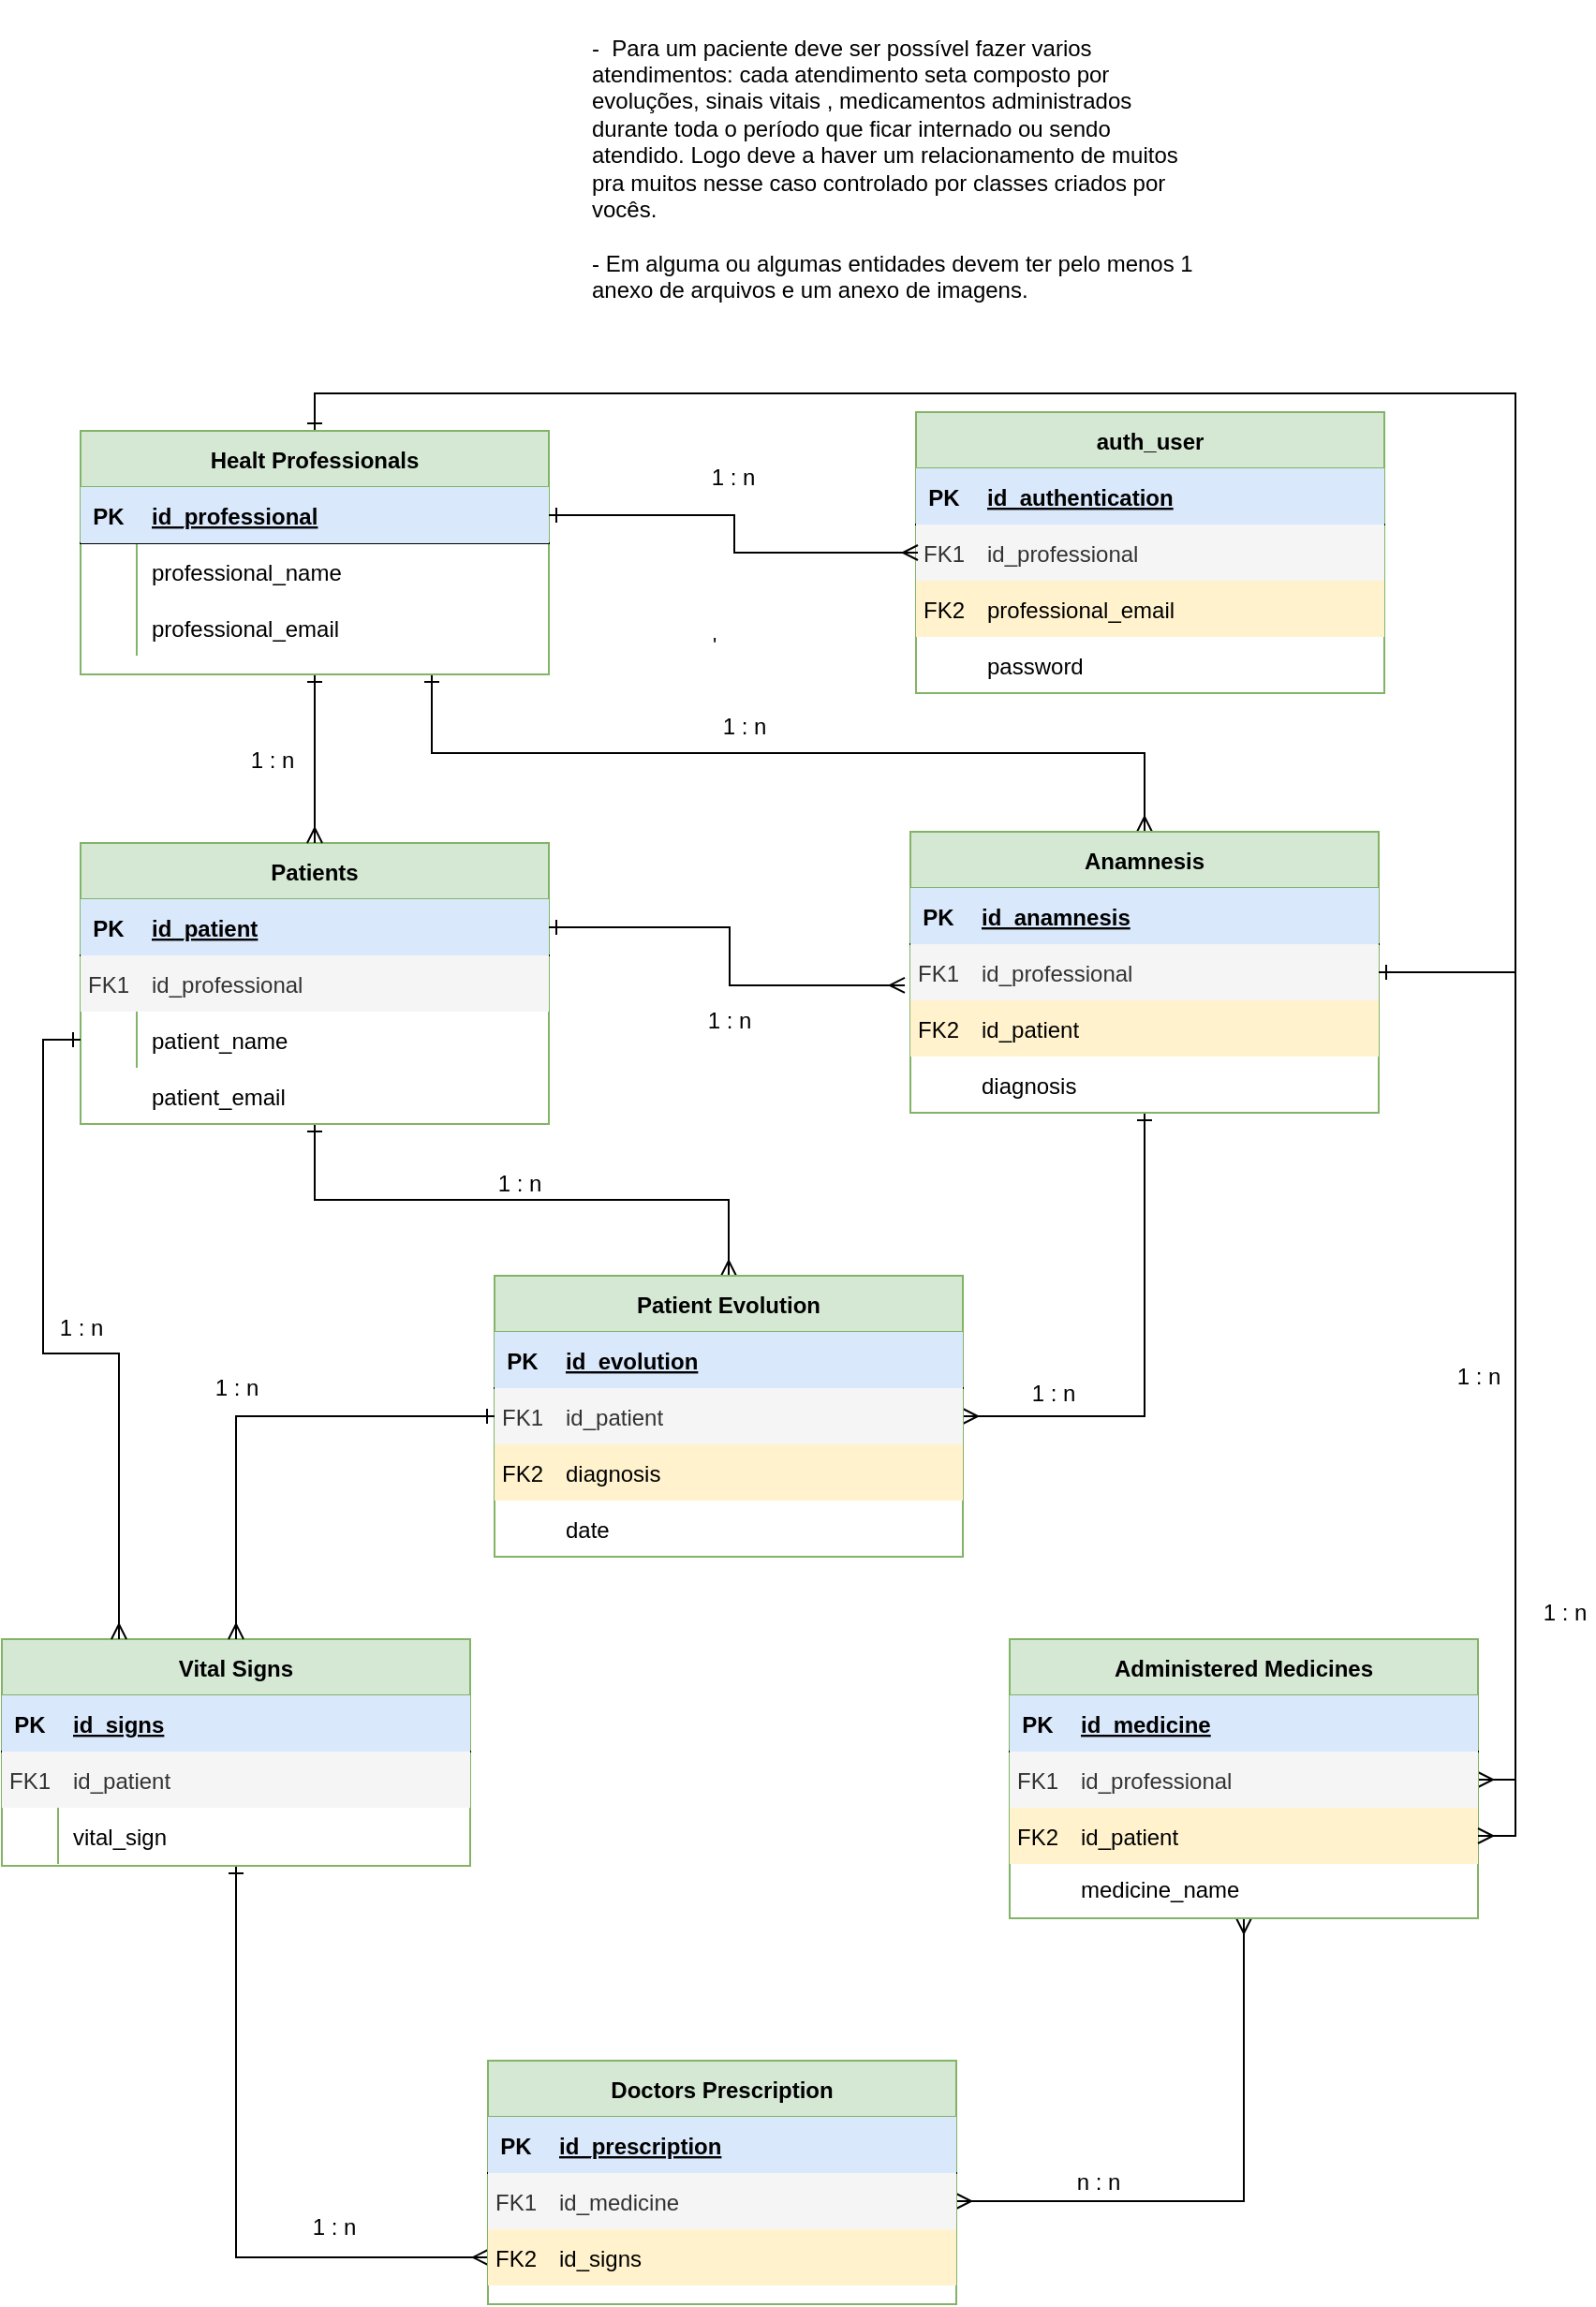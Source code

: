 <mxfile version="14.7.6" type="github">
  <diagram id="R2lEEEUBdFMjLlhIrx00" name="Page-1">
    <mxGraphModel dx="1264" dy="1662" grid="0" gridSize="10" guides="1" tooltips="1" connect="1" arrows="1" fold="1" page="1" pageScale="1" pageWidth="1700" pageHeight="1100" math="0" shadow="0" extFonts="Permanent Marker^https://fonts.googleapis.com/css?family=Permanent+Marker">
      <root>
        <mxCell id="0" />
        <mxCell id="1" parent="0" />
        <mxCell id="E78Ck8Y9UJgd9hsz8yq5-24" style="edgeStyle=orthogonalEdgeStyle;rounded=0;orthogonalLoop=1;jettySize=auto;html=1;startArrow=ERone;startFill=0;endArrow=ERmany;endFill=0;" parent="1" source="C-vyLk0tnHw3VtMMgP7b-2" target="FQMhkjAlK0ivQc2ch7R_-152" edge="1">
          <mxGeometry relative="1" as="geometry" />
        </mxCell>
        <mxCell id="C-vyLk0tnHw3VtMMgP7b-2" value="Patients" style="shape=table;startSize=30;container=1;collapsible=1;childLayout=tableLayout;fixedRows=1;rowLines=0;fontStyle=1;align=center;resizeLast=1;fillColor=#d5e8d4;strokeColor=#82b366;" parent="1" vertex="1">
          <mxGeometry x="77" y="252" width="250" height="150" as="geometry" />
        </mxCell>
        <mxCell id="C-vyLk0tnHw3VtMMgP7b-3" value="" style="shape=partialRectangle;collapsible=0;dropTarget=0;pointerEvents=0;fillColor=none;points=[[0,0.5],[1,0.5]];portConstraint=eastwest;top=0;left=0;right=0;bottom=1;" parent="C-vyLk0tnHw3VtMMgP7b-2" vertex="1">
          <mxGeometry y="30" width="250" height="30" as="geometry" />
        </mxCell>
        <mxCell id="C-vyLk0tnHw3VtMMgP7b-4" value="PK" style="shape=partialRectangle;overflow=hidden;connectable=0;fillColor=#dae8fc;top=0;left=0;bottom=0;right=0;fontStyle=1;strokeColor=#6c8ebf;" parent="C-vyLk0tnHw3VtMMgP7b-3" vertex="1">
          <mxGeometry width="30" height="30" as="geometry" />
        </mxCell>
        <mxCell id="C-vyLk0tnHw3VtMMgP7b-5" value="id_patient" style="shape=partialRectangle;overflow=hidden;connectable=0;fillColor=#dae8fc;top=0;left=0;bottom=0;right=0;align=left;spacingLeft=6;fontStyle=5;strokeColor=#6c8ebf;" parent="C-vyLk0tnHw3VtMMgP7b-3" vertex="1">
          <mxGeometry x="30" width="220" height="30" as="geometry" />
        </mxCell>
        <mxCell id="C-vyLk0tnHw3VtMMgP7b-6" value="" style="shape=partialRectangle;collapsible=0;dropTarget=0;pointerEvents=0;fillColor=none;points=[[0,0.5],[1,0.5]];portConstraint=eastwest;top=0;left=0;right=0;bottom=0;" parent="C-vyLk0tnHw3VtMMgP7b-2" vertex="1">
          <mxGeometry y="60" width="250" height="30" as="geometry" />
        </mxCell>
        <mxCell id="C-vyLk0tnHw3VtMMgP7b-7" value="FK1" style="shape=partialRectangle;overflow=hidden;connectable=0;fillColor=#f5f5f5;top=0;left=0;bottom=0;right=0;strokeColor=#666666;fontColor=#333333;" parent="C-vyLk0tnHw3VtMMgP7b-6" vertex="1">
          <mxGeometry width="30" height="30" as="geometry" />
        </mxCell>
        <mxCell id="C-vyLk0tnHw3VtMMgP7b-8" value="id_professional" style="shape=partialRectangle;overflow=hidden;connectable=0;fillColor=#f5f5f5;top=0;left=0;bottom=0;right=0;align=left;spacingLeft=6;strokeColor=#666666;fontColor=#333333;" parent="C-vyLk0tnHw3VtMMgP7b-6" vertex="1">
          <mxGeometry x="30" width="220" height="30" as="geometry" />
        </mxCell>
        <mxCell id="C-vyLk0tnHw3VtMMgP7b-9" value="" style="shape=partialRectangle;collapsible=0;dropTarget=0;pointerEvents=0;fillColor=none;points=[[0,0.5],[1,0.5]];portConstraint=eastwest;top=0;left=0;right=0;bottom=0;" parent="C-vyLk0tnHw3VtMMgP7b-2" vertex="1">
          <mxGeometry y="90" width="250" height="30" as="geometry" />
        </mxCell>
        <mxCell id="C-vyLk0tnHw3VtMMgP7b-10" value="" style="shape=partialRectangle;overflow=hidden;connectable=0;fillColor=none;top=0;left=0;bottom=0;right=0;" parent="C-vyLk0tnHw3VtMMgP7b-9" vertex="1">
          <mxGeometry width="30" height="30" as="geometry" />
        </mxCell>
        <mxCell id="C-vyLk0tnHw3VtMMgP7b-11" value="patient_name" style="shape=partialRectangle;overflow=hidden;connectable=0;fillColor=none;top=0;left=0;bottom=0;right=0;align=left;spacingLeft=6;" parent="C-vyLk0tnHw3VtMMgP7b-9" vertex="1">
          <mxGeometry x="30" width="220" height="30" as="geometry" />
        </mxCell>
        <mxCell id="E78Ck8Y9UJgd9hsz8yq5-17" style="edgeStyle=orthogonalEdgeStyle;rounded=0;orthogonalLoop=1;jettySize=auto;html=1;startArrow=ERone;startFill=0;endArrow=ERmany;endFill=0;" parent="1" source="FQMhkjAlK0ivQc2ch7R_-11" target="E78Ck8Y9UJgd9hsz8yq5-8" edge="1">
          <mxGeometry relative="1" as="geometry" />
        </mxCell>
        <mxCell id="FQMhkjAlK0ivQc2ch7R_-11" value="Vital Signs" style="shape=table;startSize=30;container=1;collapsible=1;childLayout=tableLayout;fixedRows=1;rowLines=0;fontStyle=1;align=center;resizeLast=1;fillColor=#d5e8d4;strokeColor=#82b366;" parent="1" vertex="1">
          <mxGeometry x="35" y="677" width="250" height="121" as="geometry" />
        </mxCell>
        <mxCell id="FQMhkjAlK0ivQc2ch7R_-12" value="" style="shape=partialRectangle;collapsible=0;dropTarget=0;pointerEvents=0;fillColor=none;points=[[0,0.5],[1,0.5]];portConstraint=eastwest;top=0;left=0;right=0;bottom=1;" parent="FQMhkjAlK0ivQc2ch7R_-11" vertex="1">
          <mxGeometry y="30" width="250" height="30" as="geometry" />
        </mxCell>
        <mxCell id="FQMhkjAlK0ivQc2ch7R_-13" value="PK" style="shape=partialRectangle;overflow=hidden;connectable=0;fillColor=#dae8fc;top=0;left=0;bottom=0;right=0;fontStyle=1;strokeColor=#6c8ebf;" parent="FQMhkjAlK0ivQc2ch7R_-12" vertex="1">
          <mxGeometry width="30" height="30" as="geometry" />
        </mxCell>
        <mxCell id="FQMhkjAlK0ivQc2ch7R_-14" value="id_signs" style="shape=partialRectangle;overflow=hidden;connectable=0;fillColor=#dae8fc;top=0;left=0;bottom=0;right=0;align=left;spacingLeft=6;fontStyle=5;strokeColor=#6c8ebf;" parent="FQMhkjAlK0ivQc2ch7R_-12" vertex="1">
          <mxGeometry x="30" width="220" height="30" as="geometry" />
        </mxCell>
        <mxCell id="FQMhkjAlK0ivQc2ch7R_-15" value="" style="shape=partialRectangle;collapsible=0;dropTarget=0;pointerEvents=0;fillColor=none;points=[[0,0.5],[1,0.5]];portConstraint=eastwest;top=0;left=0;right=0;bottom=0;" parent="FQMhkjAlK0ivQc2ch7R_-11" vertex="1">
          <mxGeometry y="60" width="250" height="30" as="geometry" />
        </mxCell>
        <mxCell id="FQMhkjAlK0ivQc2ch7R_-16" value="FK1" style="shape=partialRectangle;overflow=hidden;connectable=0;fillColor=#f5f5f5;top=0;left=0;bottom=0;right=0;strokeColor=#666666;fontColor=#333333;" parent="FQMhkjAlK0ivQc2ch7R_-15" vertex="1">
          <mxGeometry width="30" height="30" as="geometry" />
        </mxCell>
        <mxCell id="FQMhkjAlK0ivQc2ch7R_-17" value="id_patient" style="shape=partialRectangle;overflow=hidden;connectable=0;fillColor=#f5f5f5;top=0;left=0;bottom=0;right=0;align=left;spacingLeft=6;strokeColor=#666666;fontColor=#333333;" parent="FQMhkjAlK0ivQc2ch7R_-15" vertex="1">
          <mxGeometry x="30" width="220" height="30" as="geometry" />
        </mxCell>
        <mxCell id="FQMhkjAlK0ivQc2ch7R_-18" value="" style="shape=partialRectangle;collapsible=0;dropTarget=0;pointerEvents=0;fillColor=none;points=[[0,0.5],[1,0.5]];portConstraint=eastwest;top=0;left=0;right=0;bottom=0;" parent="FQMhkjAlK0ivQc2ch7R_-11" vertex="1">
          <mxGeometry y="90" width="250" height="30" as="geometry" />
        </mxCell>
        <mxCell id="FQMhkjAlK0ivQc2ch7R_-19" value="" style="shape=partialRectangle;overflow=hidden;connectable=0;fillColor=none;top=0;left=0;bottom=0;right=0;" parent="FQMhkjAlK0ivQc2ch7R_-18" vertex="1">
          <mxGeometry width="30" height="30" as="geometry" />
        </mxCell>
        <mxCell id="FQMhkjAlK0ivQc2ch7R_-20" value="vital_sign" style="shape=partialRectangle;overflow=hidden;connectable=0;fillColor=none;top=0;left=0;bottom=0;right=0;align=left;spacingLeft=6;" parent="FQMhkjAlK0ivQc2ch7R_-18" vertex="1">
          <mxGeometry x="30" width="220" height="30" as="geometry" />
        </mxCell>
        <mxCell id="FQMhkjAlK0ivQc2ch7R_-167" style="edgeStyle=orthogonalEdgeStyle;rounded=0;orthogonalLoop=1;jettySize=auto;html=1;entryX=0.5;entryY=0;entryDx=0;entryDy=0;startArrow=ERone;startFill=0;endArrow=ERmany;endFill=0;" parent="1" source="FQMhkjAlK0ivQc2ch7R_-21" target="C-vyLk0tnHw3VtMMgP7b-2" edge="1">
          <mxGeometry relative="1" as="geometry" />
        </mxCell>
        <mxCell id="E78Ck8Y9UJgd9hsz8yq5-21" style="edgeStyle=orthogonalEdgeStyle;rounded=0;orthogonalLoop=1;jettySize=auto;html=1;exitX=0.75;exitY=1;exitDx=0;exitDy=0;startArrow=ERone;startFill=0;endArrow=ERmany;endFill=0;" parent="1" source="FQMhkjAlK0ivQc2ch7R_-21" target="FQMhkjAlK0ivQc2ch7R_-141" edge="1">
          <mxGeometry relative="1" as="geometry" />
        </mxCell>
        <mxCell id="E78Ck8Y9UJgd9hsz8yq5-30" style="edgeStyle=orthogonalEdgeStyle;rounded=0;orthogonalLoop=1;jettySize=auto;html=1;entryX=1;entryY=0.5;entryDx=0;entryDy=0;startArrow=ERone;startFill=0;endArrow=ERmany;endFill=0;" parent="1" source="FQMhkjAlK0ivQc2ch7R_-21" target="FQMhkjAlK0ivQc2ch7R_-45" edge="1">
          <mxGeometry relative="1" as="geometry">
            <Array as="points">
              <mxPoint x="202" y="12" />
              <mxPoint x="843" y="12" />
              <mxPoint x="843" y="752" />
            </Array>
          </mxGeometry>
        </mxCell>
        <mxCell id="FQMhkjAlK0ivQc2ch7R_-21" value="Healt Professionals" style="shape=table;startSize=30;container=1;collapsible=1;childLayout=tableLayout;fixedRows=1;rowLines=0;fontStyle=1;align=center;resizeLast=1;fillColor=#d5e8d4;strokeColor=#82b366;" parent="1" vertex="1">
          <mxGeometry x="77" y="32" width="250" height="130" as="geometry" />
        </mxCell>
        <mxCell id="FQMhkjAlK0ivQc2ch7R_-22" value="" style="shape=partialRectangle;collapsible=0;dropTarget=0;pointerEvents=0;fillColor=none;points=[[0,0.5],[1,0.5]];portConstraint=eastwest;top=0;left=0;right=0;bottom=1;" parent="FQMhkjAlK0ivQc2ch7R_-21" vertex="1">
          <mxGeometry y="30" width="250" height="30" as="geometry" />
        </mxCell>
        <mxCell id="FQMhkjAlK0ivQc2ch7R_-23" value="PK" style="shape=partialRectangle;overflow=hidden;connectable=0;fillColor=#dae8fc;top=0;left=0;bottom=0;right=0;fontStyle=1;strokeColor=#6c8ebf;" parent="FQMhkjAlK0ivQc2ch7R_-22" vertex="1">
          <mxGeometry width="30" height="30" as="geometry" />
        </mxCell>
        <mxCell id="FQMhkjAlK0ivQc2ch7R_-24" value="id_professional" style="shape=partialRectangle;overflow=hidden;connectable=0;fillColor=#dae8fc;top=0;left=0;bottom=0;right=0;align=left;spacingLeft=6;fontStyle=5;strokeColor=#6c8ebf;" parent="FQMhkjAlK0ivQc2ch7R_-22" vertex="1">
          <mxGeometry x="30" width="220" height="30" as="geometry" />
        </mxCell>
        <mxCell id="FQMhkjAlK0ivQc2ch7R_-25" value="" style="shape=partialRectangle;collapsible=0;dropTarget=0;pointerEvents=0;fillColor=none;points=[[0,0.5],[1,0.5]];portConstraint=eastwest;top=0;left=0;right=0;bottom=0;" parent="FQMhkjAlK0ivQc2ch7R_-21" vertex="1">
          <mxGeometry y="60" width="250" height="30" as="geometry" />
        </mxCell>
        <mxCell id="FQMhkjAlK0ivQc2ch7R_-26" value="" style="shape=partialRectangle;overflow=hidden;connectable=0;fillColor=none;top=0;left=0;bottom=0;right=0;" parent="FQMhkjAlK0ivQc2ch7R_-25" vertex="1">
          <mxGeometry width="30" height="30" as="geometry" />
        </mxCell>
        <mxCell id="FQMhkjAlK0ivQc2ch7R_-27" value="professional_name" style="shape=partialRectangle;overflow=hidden;connectable=0;fillColor=none;top=0;left=0;bottom=0;right=0;align=left;spacingLeft=6;" parent="FQMhkjAlK0ivQc2ch7R_-25" vertex="1">
          <mxGeometry x="30" width="220" height="30" as="geometry" />
        </mxCell>
        <mxCell id="FQMhkjAlK0ivQc2ch7R_-28" value="" style="shape=partialRectangle;collapsible=0;dropTarget=0;pointerEvents=0;fillColor=none;points=[[0,0.5],[1,0.5]];portConstraint=eastwest;top=0;left=0;right=0;bottom=0;" parent="FQMhkjAlK0ivQc2ch7R_-21" vertex="1">
          <mxGeometry y="90" width="250" height="30" as="geometry" />
        </mxCell>
        <mxCell id="FQMhkjAlK0ivQc2ch7R_-29" value="" style="shape=partialRectangle;overflow=hidden;connectable=0;fillColor=none;top=0;left=0;bottom=0;right=0;" parent="FQMhkjAlK0ivQc2ch7R_-28" vertex="1">
          <mxGeometry width="30" height="30" as="geometry" />
        </mxCell>
        <mxCell id="FQMhkjAlK0ivQc2ch7R_-30" value="professional_email" style="shape=partialRectangle;overflow=hidden;connectable=0;fillColor=none;top=0;left=0;bottom=0;right=0;align=left;spacingLeft=6;" parent="FQMhkjAlK0ivQc2ch7R_-28" vertex="1">
          <mxGeometry x="30" width="220" height="30" as="geometry" />
        </mxCell>
        <mxCell id="E78Ck8Y9UJgd9hsz8yq5-15" style="edgeStyle=orthogonalEdgeStyle;rounded=0;orthogonalLoop=1;jettySize=auto;html=1;entryX=1;entryY=0.5;entryDx=0;entryDy=0;startArrow=ERmany;startFill=0;endArrow=ERmany;endFill=0;" parent="1" source="FQMhkjAlK0ivQc2ch7R_-41" target="E78Ck8Y9UJgd9hsz8yq5-5" edge="1">
          <mxGeometry relative="1" as="geometry" />
        </mxCell>
        <mxCell id="FQMhkjAlK0ivQc2ch7R_-41" value="Administered Medicines" style="shape=table;startSize=30;container=1;collapsible=1;childLayout=tableLayout;fixedRows=1;rowLines=0;fontStyle=1;align=center;resizeLast=1;fillColor=#d5e8d4;strokeColor=#82b366;" parent="1" vertex="1">
          <mxGeometry x="573" y="677" width="250" height="149" as="geometry" />
        </mxCell>
        <mxCell id="FQMhkjAlK0ivQc2ch7R_-42" value="" style="shape=partialRectangle;collapsible=0;dropTarget=0;pointerEvents=0;fillColor=none;points=[[0,0.5],[1,0.5]];portConstraint=eastwest;top=0;left=0;right=0;bottom=1;" parent="FQMhkjAlK0ivQc2ch7R_-41" vertex="1">
          <mxGeometry y="30" width="250" height="30" as="geometry" />
        </mxCell>
        <mxCell id="FQMhkjAlK0ivQc2ch7R_-43" value="PK" style="shape=partialRectangle;overflow=hidden;connectable=0;fillColor=#dae8fc;top=0;left=0;bottom=0;right=0;fontStyle=1;strokeColor=#6c8ebf;" parent="FQMhkjAlK0ivQc2ch7R_-42" vertex="1">
          <mxGeometry width="30" height="30" as="geometry" />
        </mxCell>
        <mxCell id="FQMhkjAlK0ivQc2ch7R_-44" value="id_medicine" style="shape=partialRectangle;overflow=hidden;connectable=0;fillColor=#dae8fc;top=0;left=0;bottom=0;right=0;align=left;spacingLeft=6;fontStyle=5;strokeColor=#6c8ebf;" parent="FQMhkjAlK0ivQc2ch7R_-42" vertex="1">
          <mxGeometry x="30" width="220" height="30" as="geometry" />
        </mxCell>
        <mxCell id="FQMhkjAlK0ivQc2ch7R_-45" value="" style="shape=partialRectangle;collapsible=0;dropTarget=0;pointerEvents=0;fillColor=none;points=[[0,0.5],[1,0.5]];portConstraint=eastwest;top=0;left=0;right=0;bottom=0;" parent="FQMhkjAlK0ivQc2ch7R_-41" vertex="1">
          <mxGeometry y="60" width="250" height="30" as="geometry" />
        </mxCell>
        <mxCell id="FQMhkjAlK0ivQc2ch7R_-46" value="FK1" style="shape=partialRectangle;overflow=hidden;connectable=0;fillColor=#f5f5f5;top=0;left=0;bottom=0;right=0;strokeColor=#666666;fontColor=#333333;" parent="FQMhkjAlK0ivQc2ch7R_-45" vertex="1">
          <mxGeometry width="30" height="30" as="geometry" />
        </mxCell>
        <mxCell id="FQMhkjAlK0ivQc2ch7R_-47" value="id_professional" style="shape=partialRectangle;overflow=hidden;connectable=0;fillColor=#f5f5f5;top=0;left=0;bottom=0;right=0;align=left;spacingLeft=6;strokeColor=#666666;fontColor=#333333;" parent="FQMhkjAlK0ivQc2ch7R_-45" vertex="1">
          <mxGeometry x="30" width="220" height="30" as="geometry" />
        </mxCell>
        <mxCell id="FQMhkjAlK0ivQc2ch7R_-48" value="" style="shape=partialRectangle;collapsible=0;dropTarget=0;pointerEvents=0;fillColor=none;points=[[0,0.5],[1,0.5]];portConstraint=eastwest;top=0;left=0;right=0;bottom=0;" parent="FQMhkjAlK0ivQc2ch7R_-41" vertex="1">
          <mxGeometry y="90" width="250" height="30" as="geometry" />
        </mxCell>
        <mxCell id="FQMhkjAlK0ivQc2ch7R_-49" value="FK2" style="shape=partialRectangle;overflow=hidden;connectable=0;fillColor=#fff2cc;top=0;left=0;bottom=0;right=0;strokeColor=#d6b656;" parent="FQMhkjAlK0ivQc2ch7R_-48" vertex="1">
          <mxGeometry width="30" height="30" as="geometry" />
        </mxCell>
        <mxCell id="FQMhkjAlK0ivQc2ch7R_-50" value="id_patient" style="shape=partialRectangle;overflow=hidden;connectable=0;fillColor=#fff2cc;top=0;left=0;bottom=0;right=0;align=left;spacingLeft=6;strokeColor=#d6b656;" parent="FQMhkjAlK0ivQc2ch7R_-48" vertex="1">
          <mxGeometry x="30" width="220" height="30" as="geometry" />
        </mxCell>
        <mxCell id="FQMhkjAlK0ivQc2ch7R_-64" value="auth_user" style="shape=table;startSize=30;container=1;collapsible=1;childLayout=tableLayout;fixedRows=1;rowLines=0;fontStyle=1;align=center;resizeLast=1;fillColor=#d5e8d4;strokeColor=#82b366;" parent="1" vertex="1">
          <mxGeometry x="523" y="22" width="250" height="150" as="geometry" />
        </mxCell>
        <mxCell id="FQMhkjAlK0ivQc2ch7R_-65" value="" style="shape=partialRectangle;collapsible=0;dropTarget=0;pointerEvents=0;fillColor=none;points=[[0,0.5],[1,0.5]];portConstraint=eastwest;top=0;left=0;right=0;bottom=1;" parent="FQMhkjAlK0ivQc2ch7R_-64" vertex="1">
          <mxGeometry y="30" width="250" height="30" as="geometry" />
        </mxCell>
        <mxCell id="FQMhkjAlK0ivQc2ch7R_-66" value="PK" style="shape=partialRectangle;overflow=hidden;connectable=0;fillColor=#dae8fc;top=0;left=0;bottom=0;right=0;fontStyle=1;strokeColor=#6c8ebf;" parent="FQMhkjAlK0ivQc2ch7R_-65" vertex="1">
          <mxGeometry width="30" height="30" as="geometry" />
        </mxCell>
        <mxCell id="FQMhkjAlK0ivQc2ch7R_-67" value="id_authentication" style="shape=partialRectangle;overflow=hidden;connectable=0;fillColor=#dae8fc;top=0;left=0;bottom=0;right=0;align=left;spacingLeft=6;fontStyle=5;strokeColor=#6c8ebf;" parent="FQMhkjAlK0ivQc2ch7R_-65" vertex="1">
          <mxGeometry x="30" width="220" height="30" as="geometry" />
        </mxCell>
        <mxCell id="FQMhkjAlK0ivQc2ch7R_-68" value="" style="shape=partialRectangle;collapsible=0;dropTarget=0;pointerEvents=0;fillColor=none;points=[[0,0.5],[1,0.5]];portConstraint=eastwest;top=0;left=0;right=0;bottom=0;" parent="FQMhkjAlK0ivQc2ch7R_-64" vertex="1">
          <mxGeometry y="60" width="250" height="30" as="geometry" />
        </mxCell>
        <mxCell id="FQMhkjAlK0ivQc2ch7R_-69" value="" style="shape=partialRectangle;overflow=hidden;connectable=0;fillColor=none;top=0;left=0;bottom=0;right=0;" parent="FQMhkjAlK0ivQc2ch7R_-68" vertex="1">
          <mxGeometry width="30" height="30" as="geometry" />
        </mxCell>
        <mxCell id="FQMhkjAlK0ivQc2ch7R_-70" value="id_professional" style="shape=partialRectangle;overflow=hidden;connectable=0;fillColor=#f5f5f5;top=0;left=0;bottom=0;right=0;align=left;spacingLeft=6;strokeColor=#666666;fontColor=#333333;" parent="FQMhkjAlK0ivQc2ch7R_-68" vertex="1">
          <mxGeometry x="30" width="220" height="30" as="geometry" />
        </mxCell>
        <mxCell id="FQMhkjAlK0ivQc2ch7R_-71" value="" style="shape=partialRectangle;collapsible=0;dropTarget=0;pointerEvents=0;fillColor=none;points=[[0,0.5],[1,0.5]];portConstraint=eastwest;top=0;left=0;right=0;bottom=0;" parent="FQMhkjAlK0ivQc2ch7R_-64" vertex="1">
          <mxGeometry y="90" width="250" height="30" as="geometry" />
        </mxCell>
        <mxCell id="FQMhkjAlK0ivQc2ch7R_-72" value="FK2" style="shape=partialRectangle;overflow=hidden;connectable=0;fillColor=#fff2cc;top=0;left=0;bottom=0;right=0;strokeColor=#d6b656;" parent="FQMhkjAlK0ivQc2ch7R_-71" vertex="1">
          <mxGeometry width="30" height="30" as="geometry" />
        </mxCell>
        <mxCell id="FQMhkjAlK0ivQc2ch7R_-73" value="professional_email" style="shape=partialRectangle;overflow=hidden;connectable=0;fillColor=#fff2cc;top=0;left=0;bottom=0;right=0;align=left;spacingLeft=6;strokeColor=#d6b656;" parent="FQMhkjAlK0ivQc2ch7R_-71" vertex="1">
          <mxGeometry x="30" width="220" height="30" as="geometry" />
        </mxCell>
        <mxCell id="FQMhkjAlK0ivQc2ch7R_-75" value="password" style="shape=partialRectangle;overflow=hidden;connectable=0;fillColor=none;top=0;left=0;bottom=0;right=0;align=left;spacingLeft=6;" parent="1" vertex="1">
          <mxGeometry x="553" y="142" width="220" height="30" as="geometry" />
        </mxCell>
        <mxCell id="FQMhkjAlK0ivQc2ch7R_-76" value="patient_email" style="shape=partialRectangle;overflow=hidden;connectable=0;fillColor=none;top=0;left=0;bottom=0;right=0;align=left;spacingLeft=6;" parent="1" vertex="1">
          <mxGeometry x="107" y="372" width="220" height="30" as="geometry" />
        </mxCell>
        <mxCell id="FQMhkjAlK0ivQc2ch7R_-84" value="FK1" style="shape=partialRectangle;overflow=hidden;connectable=0;fillColor=#f5f5f5;top=0;left=0;bottom=0;right=0;strokeColor=#666666;fontColor=#333333;" parent="1" vertex="1">
          <mxGeometry x="523" y="82" width="30" height="30" as="geometry" />
        </mxCell>
        <mxCell id="FQMhkjAlK0ivQc2ch7R_-85" value="medicine_name" style="shape=partialRectangle;overflow=hidden;connectable=0;fillColor=none;top=0;left=0;bottom=0;right=0;align=left;spacingLeft=6;" parent="1" vertex="1">
          <mxGeometry x="603" y="795" width="220" height="30" as="geometry" />
        </mxCell>
        <mxCell id="FQMhkjAlK0ivQc2ch7R_-89" value="&#39;" style="edgeStyle=orthogonalEdgeStyle;rounded=0;orthogonalLoop=1;jettySize=auto;html=1;endArrow=ERmany;endFill=0;startArrow=ERone;startFill=0;exitX=1;exitY=0.5;exitDx=0;exitDy=0;" parent="1" source="FQMhkjAlK0ivQc2ch7R_-22" edge="1">
          <mxGeometry x="0.097" y="-50" relative="1" as="geometry">
            <mxPoint x="524" y="97" as="targetPoint" />
            <Array as="points">
              <mxPoint x="426" y="77" />
              <mxPoint x="426" y="97" />
            </Array>
            <mxPoint x="-11" y="-1" as="offset" />
          </mxGeometry>
        </mxCell>
        <mxCell id="FQMhkjAlK0ivQc2ch7R_-90" value="1 : n" style="text;html=1;align=center;verticalAlign=middle;resizable=0;points=[];autosize=1;strokeColor=none;" parent="1" vertex="1">
          <mxGeometry x="405" y="47" width="40" height="20" as="geometry" />
        </mxCell>
        <mxCell id="FQMhkjAlK0ivQc2ch7R_-172" style="edgeStyle=orthogonalEdgeStyle;rounded=0;orthogonalLoop=1;jettySize=auto;html=1;startArrow=ERone;startFill=0;endArrow=ERmany;endFill=0;" parent="1" source="FQMhkjAlK0ivQc2ch7R_-141" target="FQMhkjAlK0ivQc2ch7R_-156" edge="1">
          <mxGeometry relative="1" as="geometry" />
        </mxCell>
        <mxCell id="FQMhkjAlK0ivQc2ch7R_-141" value="Anamnesis" style="shape=table;startSize=30;container=1;collapsible=1;childLayout=tableLayout;fixedRows=1;rowLines=0;fontStyle=1;align=center;resizeLast=1;fillColor=#d5e8d4;strokeColor=#82b366;" parent="1" vertex="1">
          <mxGeometry x="520" y="246" width="250" height="150" as="geometry" />
        </mxCell>
        <mxCell id="FQMhkjAlK0ivQc2ch7R_-142" value="" style="shape=partialRectangle;collapsible=0;dropTarget=0;pointerEvents=0;fillColor=none;points=[[0,0.5],[1,0.5]];portConstraint=eastwest;top=0;left=0;right=0;bottom=1;" parent="FQMhkjAlK0ivQc2ch7R_-141" vertex="1">
          <mxGeometry y="30" width="250" height="30" as="geometry" />
        </mxCell>
        <mxCell id="FQMhkjAlK0ivQc2ch7R_-143" value="PK" style="shape=partialRectangle;overflow=hidden;connectable=0;fillColor=#dae8fc;top=0;left=0;bottom=0;right=0;fontStyle=1;strokeColor=#6c8ebf;" parent="FQMhkjAlK0ivQc2ch7R_-142" vertex="1">
          <mxGeometry width="30" height="30" as="geometry" />
        </mxCell>
        <mxCell id="FQMhkjAlK0ivQc2ch7R_-144" value="id_anamnesis" style="shape=partialRectangle;overflow=hidden;connectable=0;fillColor=#dae8fc;top=0;left=0;bottom=0;right=0;align=left;spacingLeft=6;fontStyle=5;strokeColor=#6c8ebf;" parent="FQMhkjAlK0ivQc2ch7R_-142" vertex="1">
          <mxGeometry x="30" width="220" height="30" as="geometry" />
        </mxCell>
        <mxCell id="FQMhkjAlK0ivQc2ch7R_-145" value="" style="shape=partialRectangle;collapsible=0;dropTarget=0;pointerEvents=0;fillColor=none;points=[[0,0.5],[1,0.5]];portConstraint=eastwest;top=0;left=0;right=0;bottom=0;" parent="FQMhkjAlK0ivQc2ch7R_-141" vertex="1">
          <mxGeometry y="60" width="250" height="30" as="geometry" />
        </mxCell>
        <mxCell id="FQMhkjAlK0ivQc2ch7R_-146" value="FK1" style="shape=partialRectangle;overflow=hidden;connectable=0;fillColor=#f5f5f5;top=0;left=0;bottom=0;right=0;strokeColor=#666666;fontColor=#333333;" parent="FQMhkjAlK0ivQc2ch7R_-145" vertex="1">
          <mxGeometry width="30" height="30" as="geometry" />
        </mxCell>
        <mxCell id="FQMhkjAlK0ivQc2ch7R_-147" value="id_professional" style="shape=partialRectangle;overflow=hidden;connectable=0;fillColor=#f5f5f5;top=0;left=0;bottom=0;right=0;align=left;spacingLeft=6;strokeColor=#666666;fontColor=#333333;" parent="FQMhkjAlK0ivQc2ch7R_-145" vertex="1">
          <mxGeometry x="30" width="220" height="30" as="geometry" />
        </mxCell>
        <mxCell id="FQMhkjAlK0ivQc2ch7R_-148" value="" style="shape=partialRectangle;collapsible=0;dropTarget=0;pointerEvents=0;fillColor=none;points=[[0,0.5],[1,0.5]];portConstraint=eastwest;top=0;left=0;right=0;bottom=0;" parent="FQMhkjAlK0ivQc2ch7R_-141" vertex="1">
          <mxGeometry y="90" width="250" height="30" as="geometry" />
        </mxCell>
        <mxCell id="FQMhkjAlK0ivQc2ch7R_-149" value="FK2" style="shape=partialRectangle;overflow=hidden;connectable=0;fillColor=#fff2cc;top=0;left=0;bottom=0;right=0;strokeColor=#d6b656;" parent="FQMhkjAlK0ivQc2ch7R_-148" vertex="1">
          <mxGeometry width="30" height="30" as="geometry" />
        </mxCell>
        <mxCell id="FQMhkjAlK0ivQc2ch7R_-150" value="id_patient" style="shape=partialRectangle;overflow=hidden;connectable=0;fillColor=#fff2cc;top=0;left=0;bottom=0;right=0;align=left;spacingLeft=6;strokeColor=#d6b656;" parent="FQMhkjAlK0ivQc2ch7R_-148" vertex="1">
          <mxGeometry x="30" width="220" height="30" as="geometry" />
        </mxCell>
        <mxCell id="FQMhkjAlK0ivQc2ch7R_-151" value="diagnosis" style="shape=partialRectangle;overflow=hidden;connectable=0;fillColor=none;top=0;left=0;bottom=0;right=0;align=left;spacingLeft=6;" parent="1" vertex="1">
          <mxGeometry x="550" y="366" width="220" height="30" as="geometry" />
        </mxCell>
        <mxCell id="FQMhkjAlK0ivQc2ch7R_-152" value="Patient Evolution" style="shape=table;startSize=30;container=1;collapsible=1;childLayout=tableLayout;fixedRows=1;rowLines=0;fontStyle=1;align=center;resizeLast=1;fillColor=#d5e8d4;strokeColor=#82b366;" parent="1" vertex="1">
          <mxGeometry x="298" y="483" width="250" height="150" as="geometry" />
        </mxCell>
        <mxCell id="FQMhkjAlK0ivQc2ch7R_-153" value="" style="shape=partialRectangle;collapsible=0;dropTarget=0;pointerEvents=0;fillColor=none;points=[[0,0.5],[1,0.5]];portConstraint=eastwest;top=0;left=0;right=0;bottom=1;" parent="FQMhkjAlK0ivQc2ch7R_-152" vertex="1">
          <mxGeometry y="30" width="250" height="30" as="geometry" />
        </mxCell>
        <mxCell id="FQMhkjAlK0ivQc2ch7R_-154" value="PK" style="shape=partialRectangle;overflow=hidden;connectable=0;fillColor=#dae8fc;top=0;left=0;bottom=0;right=0;fontStyle=1;strokeColor=#6c8ebf;" parent="FQMhkjAlK0ivQc2ch7R_-153" vertex="1">
          <mxGeometry width="30" height="30" as="geometry" />
        </mxCell>
        <mxCell id="FQMhkjAlK0ivQc2ch7R_-155" value="id_evolution" style="shape=partialRectangle;overflow=hidden;connectable=0;fillColor=#dae8fc;top=0;left=0;bottom=0;right=0;align=left;spacingLeft=6;fontStyle=5;strokeColor=#6c8ebf;" parent="FQMhkjAlK0ivQc2ch7R_-153" vertex="1">
          <mxGeometry x="30" width="220" height="30" as="geometry" />
        </mxCell>
        <mxCell id="FQMhkjAlK0ivQc2ch7R_-156" value="" style="shape=partialRectangle;collapsible=0;dropTarget=0;pointerEvents=0;fillColor=none;points=[[0,0.5],[1,0.5]];portConstraint=eastwest;top=0;left=0;right=0;bottom=0;" parent="FQMhkjAlK0ivQc2ch7R_-152" vertex="1">
          <mxGeometry y="60" width="250" height="30" as="geometry" />
        </mxCell>
        <mxCell id="FQMhkjAlK0ivQc2ch7R_-157" value="FK1" style="shape=partialRectangle;overflow=hidden;connectable=0;fillColor=#f5f5f5;top=0;left=0;bottom=0;right=0;strokeColor=#666666;fontColor=#333333;" parent="FQMhkjAlK0ivQc2ch7R_-156" vertex="1">
          <mxGeometry width="30" height="30" as="geometry" />
        </mxCell>
        <mxCell id="FQMhkjAlK0ivQc2ch7R_-158" value="id_patient" style="shape=partialRectangle;overflow=hidden;connectable=0;fillColor=#f5f5f5;top=0;left=0;bottom=0;right=0;align=left;spacingLeft=6;strokeColor=#666666;fontColor=#333333;" parent="FQMhkjAlK0ivQc2ch7R_-156" vertex="1">
          <mxGeometry x="30" width="220" height="30" as="geometry" />
        </mxCell>
        <mxCell id="FQMhkjAlK0ivQc2ch7R_-159" value="" style="shape=partialRectangle;collapsible=0;dropTarget=0;pointerEvents=0;fillColor=none;points=[[0,0.5],[1,0.5]];portConstraint=eastwest;top=0;left=0;right=0;bottom=0;" parent="FQMhkjAlK0ivQc2ch7R_-152" vertex="1">
          <mxGeometry y="90" width="250" height="30" as="geometry" />
        </mxCell>
        <mxCell id="FQMhkjAlK0ivQc2ch7R_-160" value="FK2" style="shape=partialRectangle;overflow=hidden;connectable=0;fillColor=#fff2cc;top=0;left=0;bottom=0;right=0;strokeColor=#d6b656;" parent="FQMhkjAlK0ivQc2ch7R_-159" vertex="1">
          <mxGeometry width="30" height="30" as="geometry" />
        </mxCell>
        <mxCell id="FQMhkjAlK0ivQc2ch7R_-161" value="diagnosis" style="shape=partialRectangle;overflow=hidden;connectable=0;fillColor=#fff2cc;top=0;left=0;bottom=0;right=0;align=left;spacingLeft=6;strokeColor=#d6b656;" parent="FQMhkjAlK0ivQc2ch7R_-159" vertex="1">
          <mxGeometry x="30" width="220" height="30" as="geometry" />
        </mxCell>
        <mxCell id="FQMhkjAlK0ivQc2ch7R_-162" value="" style="shape=partialRectangle;collapsible=0;dropTarget=0;pointerEvents=0;fillColor=none;points=[[0,0.5],[1,0.5]];portConstraint=eastwest;top=0;left=0;right=0;bottom=0;" parent="1" vertex="1">
          <mxGeometry x="298" y="603" width="250" height="30" as="geometry" />
        </mxCell>
        <mxCell id="FQMhkjAlK0ivQc2ch7R_-163" value="" style="shape=partialRectangle;overflow=hidden;connectable=0;fillColor=none;top=0;left=0;bottom=0;right=0;" parent="FQMhkjAlK0ivQc2ch7R_-162" vertex="1">
          <mxGeometry width="30" height="30" as="geometry" />
        </mxCell>
        <mxCell id="FQMhkjAlK0ivQc2ch7R_-164" value="date" style="shape=partialRectangle;overflow=hidden;connectable=0;fillColor=none;top=0;left=0;bottom=0;right=0;align=left;spacingLeft=6;" parent="FQMhkjAlK0ivQc2ch7R_-162" vertex="1">
          <mxGeometry x="30" width="220" height="30" as="geometry" />
        </mxCell>
        <mxCell id="FQMhkjAlK0ivQc2ch7R_-168" value="1 : n" style="text;html=1;align=center;verticalAlign=middle;resizable=0;points=[];autosize=1;strokeColor=none;" parent="1" vertex="1">
          <mxGeometry x="162" y="199" width="33" height="18" as="geometry" />
        </mxCell>
        <mxCell id="FQMhkjAlK0ivQc2ch7R_-170" style="edgeStyle=orthogonalEdgeStyle;rounded=0;orthogonalLoop=1;jettySize=auto;html=1;entryX=-0.012;entryY=0.733;entryDx=0;entryDy=0;entryPerimeter=0;startArrow=ERone;startFill=0;endArrow=ERmany;endFill=0;exitX=1;exitY=0.5;exitDx=0;exitDy=0;" parent="1" source="C-vyLk0tnHw3VtMMgP7b-3" target="FQMhkjAlK0ivQc2ch7R_-145" edge="1">
          <mxGeometry relative="1" as="geometry" />
        </mxCell>
        <mxCell id="FQMhkjAlK0ivQc2ch7R_-171" value="1 : n" style="text;html=1;align=center;verticalAlign=middle;resizable=0;points=[];autosize=1;strokeColor=none;" parent="1" vertex="1">
          <mxGeometry x="406.5" y="338" width="33" height="18" as="geometry" />
        </mxCell>
        <mxCell id="FQMhkjAlK0ivQc2ch7R_-173" value="1 : n" style="text;html=1;align=center;verticalAlign=middle;resizable=0;points=[];autosize=1;strokeColor=none;" parent="1" vertex="1">
          <mxGeometry x="579" y="537" width="33" height="18" as="geometry" />
        </mxCell>
        <mxCell id="FQMhkjAlK0ivQc2ch7R_-175" style="edgeStyle=orthogonalEdgeStyle;rounded=0;orthogonalLoop=1;jettySize=auto;html=1;entryX=0.5;entryY=0;entryDx=0;entryDy=0;startArrow=ERone;startFill=0;endArrow=ERmany;endFill=0;" parent="1" source="FQMhkjAlK0ivQc2ch7R_-156" target="FQMhkjAlK0ivQc2ch7R_-11" edge="1">
          <mxGeometry relative="1" as="geometry" />
        </mxCell>
        <mxCell id="FQMhkjAlK0ivQc2ch7R_-178" value="1 : n" style="text;html=1;align=center;verticalAlign=middle;resizable=0;points=[];autosize=1;strokeColor=none;" parent="1" vertex="1">
          <mxGeometry x="143.5" y="534" width="33" height="18" as="geometry" />
        </mxCell>
        <mxCell id="FQMhkjAlK0ivQc2ch7R_-180" style="edgeStyle=orthogonalEdgeStyle;rounded=0;orthogonalLoop=1;jettySize=auto;html=1;entryX=1;entryY=0.5;entryDx=0;entryDy=0;startArrow=ERone;startFill=0;endArrow=ERmany;endFill=0;" parent="1" source="FQMhkjAlK0ivQc2ch7R_-145" target="FQMhkjAlK0ivQc2ch7R_-48" edge="1">
          <mxGeometry relative="1" as="geometry" />
        </mxCell>
        <mxCell id="FQMhkjAlK0ivQc2ch7R_-181" value="1 : n" style="text;html=1;align=center;verticalAlign=middle;resizable=0;points=[];autosize=1;strokeColor=none;" parent="1" vertex="1">
          <mxGeometry x="806" y="528" width="33" height="18" as="geometry" />
        </mxCell>
        <mxCell id="E78Ck8Y9UJgd9hsz8yq5-1" value="Doctors Prescription" style="shape=table;startSize=30;container=1;collapsible=1;childLayout=tableLayout;fixedRows=1;rowLines=0;fontStyle=1;align=center;resizeLast=1;fillColor=#d5e8d4;strokeColor=#82b366;" parent="1" vertex="1">
          <mxGeometry x="294.5" y="902" width="250" height="130" as="geometry" />
        </mxCell>
        <mxCell id="E78Ck8Y9UJgd9hsz8yq5-2" value="" style="shape=partialRectangle;collapsible=0;dropTarget=0;pointerEvents=0;fillColor=none;points=[[0,0.5],[1,0.5]];portConstraint=eastwest;top=0;left=0;right=0;bottom=1;" parent="E78Ck8Y9UJgd9hsz8yq5-1" vertex="1">
          <mxGeometry y="30" width="250" height="30" as="geometry" />
        </mxCell>
        <mxCell id="E78Ck8Y9UJgd9hsz8yq5-3" value="PK" style="shape=partialRectangle;overflow=hidden;connectable=0;fillColor=#dae8fc;top=0;left=0;bottom=0;right=0;fontStyle=1;strokeColor=#6c8ebf;" parent="E78Ck8Y9UJgd9hsz8yq5-2" vertex="1">
          <mxGeometry width="30" height="30" as="geometry" />
        </mxCell>
        <mxCell id="E78Ck8Y9UJgd9hsz8yq5-4" value="id_prescription" style="shape=partialRectangle;overflow=hidden;connectable=0;fillColor=#dae8fc;top=0;left=0;bottom=0;right=0;align=left;spacingLeft=6;fontStyle=5;strokeColor=#6c8ebf;" parent="E78Ck8Y9UJgd9hsz8yq5-2" vertex="1">
          <mxGeometry x="30" width="220" height="30" as="geometry" />
        </mxCell>
        <mxCell id="E78Ck8Y9UJgd9hsz8yq5-5" value="" style="shape=partialRectangle;collapsible=0;dropTarget=0;pointerEvents=0;fillColor=none;points=[[0,0.5],[1,0.5]];portConstraint=eastwest;top=0;left=0;right=0;bottom=0;" parent="E78Ck8Y9UJgd9hsz8yq5-1" vertex="1">
          <mxGeometry y="60" width="250" height="30" as="geometry" />
        </mxCell>
        <mxCell id="E78Ck8Y9UJgd9hsz8yq5-6" value="FK1" style="shape=partialRectangle;overflow=hidden;connectable=0;fillColor=#f5f5f5;top=0;left=0;bottom=0;right=0;strokeColor=#666666;fontColor=#333333;" parent="E78Ck8Y9UJgd9hsz8yq5-5" vertex="1">
          <mxGeometry width="30" height="30" as="geometry" />
        </mxCell>
        <mxCell id="E78Ck8Y9UJgd9hsz8yq5-7" value="id_medicine" style="shape=partialRectangle;overflow=hidden;connectable=0;fillColor=#f5f5f5;top=0;left=0;bottom=0;right=0;align=left;spacingLeft=6;strokeColor=#666666;fontColor=#333333;" parent="E78Ck8Y9UJgd9hsz8yq5-5" vertex="1">
          <mxGeometry x="30" width="220" height="30" as="geometry" />
        </mxCell>
        <mxCell id="E78Ck8Y9UJgd9hsz8yq5-8" value="" style="shape=partialRectangle;collapsible=0;dropTarget=0;pointerEvents=0;fillColor=none;points=[[0,0.5],[1,0.5]];portConstraint=eastwest;top=0;left=0;right=0;bottom=0;" parent="E78Ck8Y9UJgd9hsz8yq5-1" vertex="1">
          <mxGeometry y="90" width="250" height="30" as="geometry" />
        </mxCell>
        <mxCell id="E78Ck8Y9UJgd9hsz8yq5-9" value="FK2" style="shape=partialRectangle;overflow=hidden;connectable=0;fillColor=#fff2cc;top=0;left=0;bottom=0;right=0;strokeColor=#d6b656;" parent="E78Ck8Y9UJgd9hsz8yq5-8" vertex="1">
          <mxGeometry width="30" height="30" as="geometry" />
        </mxCell>
        <mxCell id="E78Ck8Y9UJgd9hsz8yq5-10" value="id_signs" style="shape=partialRectangle;overflow=hidden;connectable=0;fillColor=#fff2cc;top=0;left=0;bottom=0;right=0;align=left;spacingLeft=6;strokeColor=#d6b656;" parent="E78Ck8Y9UJgd9hsz8yq5-8" vertex="1">
          <mxGeometry x="30" width="220" height="30" as="geometry" />
        </mxCell>
        <mxCell id="E78Ck8Y9UJgd9hsz8yq5-16" value="n : n" style="text;html=1;align=center;verticalAlign=middle;resizable=0;points=[];autosize=1;strokeColor=none;" parent="1" vertex="1">
          <mxGeometry x="603" y="958" width="33" height="18" as="geometry" />
        </mxCell>
        <mxCell id="E78Ck8Y9UJgd9hsz8yq5-18" value="1 : n" style="text;html=1;align=center;verticalAlign=middle;resizable=0;points=[];autosize=1;strokeColor=none;" parent="1" vertex="1">
          <mxGeometry x="195" y="982" width="33" height="18" as="geometry" />
        </mxCell>
        <mxCell id="E78Ck8Y9UJgd9hsz8yq5-22" value="1 : n" style="text;html=1;align=center;verticalAlign=middle;resizable=0;points=[];autosize=1;strokeColor=none;" parent="1" vertex="1">
          <mxGeometry x="411" y="180" width="40" height="20" as="geometry" />
        </mxCell>
        <mxCell id="E78Ck8Y9UJgd9hsz8yq5-25" style="edgeStyle=orthogonalEdgeStyle;rounded=0;orthogonalLoop=1;jettySize=auto;html=1;entryX=0.25;entryY=0;entryDx=0;entryDy=0;startArrow=ERone;startFill=0;endArrow=ERmany;endFill=0;" parent="1" source="C-vyLk0tnHw3VtMMgP7b-9" target="FQMhkjAlK0ivQc2ch7R_-11" edge="1">
          <mxGeometry relative="1" as="geometry" />
        </mxCell>
        <mxCell id="E78Ck8Y9UJgd9hsz8yq5-26" value="1 : n" style="text;html=1;align=center;verticalAlign=middle;resizable=0;points=[];autosize=1;strokeColor=none;" parent="1" vertex="1">
          <mxGeometry x="60" y="502" width="33" height="18" as="geometry" />
        </mxCell>
        <mxCell id="E78Ck8Y9UJgd9hsz8yq5-27" value="1 : n" style="text;html=1;align=center;verticalAlign=middle;resizable=0;points=[];autosize=1;strokeColor=none;" parent="1" vertex="1">
          <mxGeometry x="294.5" y="425" width="33" height="18" as="geometry" />
        </mxCell>
        <mxCell id="E78Ck8Y9UJgd9hsz8yq5-31" value="1 : n" style="text;html=1;align=center;verticalAlign=middle;resizable=0;points=[];autosize=1;strokeColor=none;" parent="1" vertex="1">
          <mxGeometry x="852" y="654" width="33" height="18" as="geometry" />
        </mxCell>
        <mxCell id="Sc72v8pu2UwiUSRfuRXP-1" value="-&amp;nbsp; Para um paciente deve ser possível fazer varios atendimentos: cada atendimento seta composto por evoluções, sinais vitais , medicamentos administrados durante toda o período que ficar internado ou sendo atendido. Logo deve a haver um relacionamento de muitos pra muitos nesse caso controlado por classes criados por vocês.&lt;br&gt;&lt;br&gt;- Em alguma ou algumas entidades devem ter pelo menos 1 anexo de arquivos e um anexo de imagens." style="text;html=1;strokeColor=none;fillColor=none;align=left;verticalAlign=middle;whiteSpace=wrap;rounded=0;" vertex="1" parent="1">
          <mxGeometry x="348" y="-198" width="329" height="179" as="geometry" />
        </mxCell>
      </root>
    </mxGraphModel>
  </diagram>
</mxfile>
